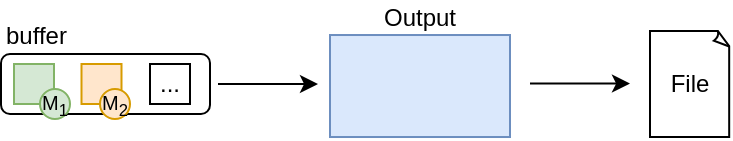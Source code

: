 <mxfile version="26.0.3">
  <diagram name="Page-1" id="QaaNRkdTFzj3QSEMWY4U">
    <mxGraphModel dx="1401" dy="385" grid="1" gridSize="10" guides="1" tooltips="1" connect="1" arrows="1" fold="1" page="1" pageScale="1" pageWidth="827" pageHeight="1169" math="0" shadow="0">
      <root>
        <mxCell id="0" />
        <mxCell id="1" parent="0" />
        <mxCell id="c7CVHGiVmJgYd2n3JN1E-3" value="Output" style="rounded=0;whiteSpace=wrap;html=1;fillColor=#dae8fc;strokeColor=#6c8ebf;verticalAlign=bottom;labelPosition=center;verticalLabelPosition=top;align=center;" parent="1" vertex="1">
          <mxGeometry x="150" y="18.51" width="90" height="51" as="geometry" />
        </mxCell>
        <mxCell id="c7CVHGiVmJgYd2n3JN1E-13" value="" style="endArrow=classic;html=1;rounded=0;" parent="1" edge="1">
          <mxGeometry width="50" height="50" relative="1" as="geometry">
            <mxPoint x="94" y="43" as="sourcePoint" />
            <mxPoint x="144" y="43" as="targetPoint" />
          </mxGeometry>
        </mxCell>
        <mxCell id="DNjhl6NehBOJsh1eZyic-1" value="buffer" style="rounded=1;whiteSpace=wrap;html=1;verticalAlign=bottom;labelPosition=center;verticalLabelPosition=top;align=left;" vertex="1" parent="1">
          <mxGeometry x="-14.5" y="28" width="104.5" height="30" as="geometry" />
        </mxCell>
        <mxCell id="DNjhl6NehBOJsh1eZyic-2" value="..." style="rounded=0;whiteSpace=wrap;html=1;" vertex="1" parent="1">
          <mxGeometry x="60" y="33" width="20" height="20" as="geometry" />
        </mxCell>
        <mxCell id="DNjhl6NehBOJsh1eZyic-3" value="" style="rounded=0;whiteSpace=wrap;html=1;fillColor=#d5e8d4;strokeColor=#82b366;labelPosition=center;verticalLabelPosition=middle;align=center;verticalAlign=middle;" vertex="1" parent="1">
          <mxGeometry x="-8" y="33" width="20" height="20" as="geometry" />
        </mxCell>
        <mxCell id="DNjhl6NehBOJsh1eZyic-4" value="M&lt;sub&gt;1&lt;/sub&gt;" style="ellipse;whiteSpace=wrap;html=1;aspect=fixed;fontSize=10;strokeWidth=1;spacing=0;verticalAlign=middle;fillColor=#d5e8d4;strokeColor=#82b366;" vertex="1" parent="1">
          <mxGeometry x="5" y="45.51" width="15" height="15" as="geometry" />
        </mxCell>
        <mxCell id="DNjhl6NehBOJsh1eZyic-5" value="" style="rounded=0;whiteSpace=wrap;html=1;fillColor=#ffe6cc;strokeColor=#d79b00;labelPosition=center;verticalLabelPosition=middle;align=center;verticalAlign=middle;" vertex="1" parent="1">
          <mxGeometry x="25.75" y="33" width="20" height="20" as="geometry" />
        </mxCell>
        <mxCell id="DNjhl6NehBOJsh1eZyic-6" value="M&lt;sub&gt;2&lt;/sub&gt;" style="ellipse;whiteSpace=wrap;html=1;aspect=fixed;fontSize=10;strokeWidth=1;spacing=0;verticalAlign=middle;fillColor=#ffe6cc;strokeColor=#d79b00;" vertex="1" parent="1">
          <mxGeometry x="35" y="45.51" width="15" height="15" as="geometry" />
        </mxCell>
        <mxCell id="DNjhl6NehBOJsh1eZyic-7" value="" style="endArrow=classic;html=1;rounded=0;" edge="1" parent="1">
          <mxGeometry width="50" height="50" relative="1" as="geometry">
            <mxPoint x="250" y="42.8" as="sourcePoint" />
            <mxPoint x="300" y="42.8" as="targetPoint" />
          </mxGeometry>
        </mxCell>
        <mxCell id="DNjhl6NehBOJsh1eZyic-8" value="File" style="whiteSpace=wrap;html=1;shape=mxgraph.basic.document" vertex="1" parent="1">
          <mxGeometry x="310" y="16.5" width="40" height="53.01" as="geometry" />
        </mxCell>
      </root>
    </mxGraphModel>
  </diagram>
</mxfile>
